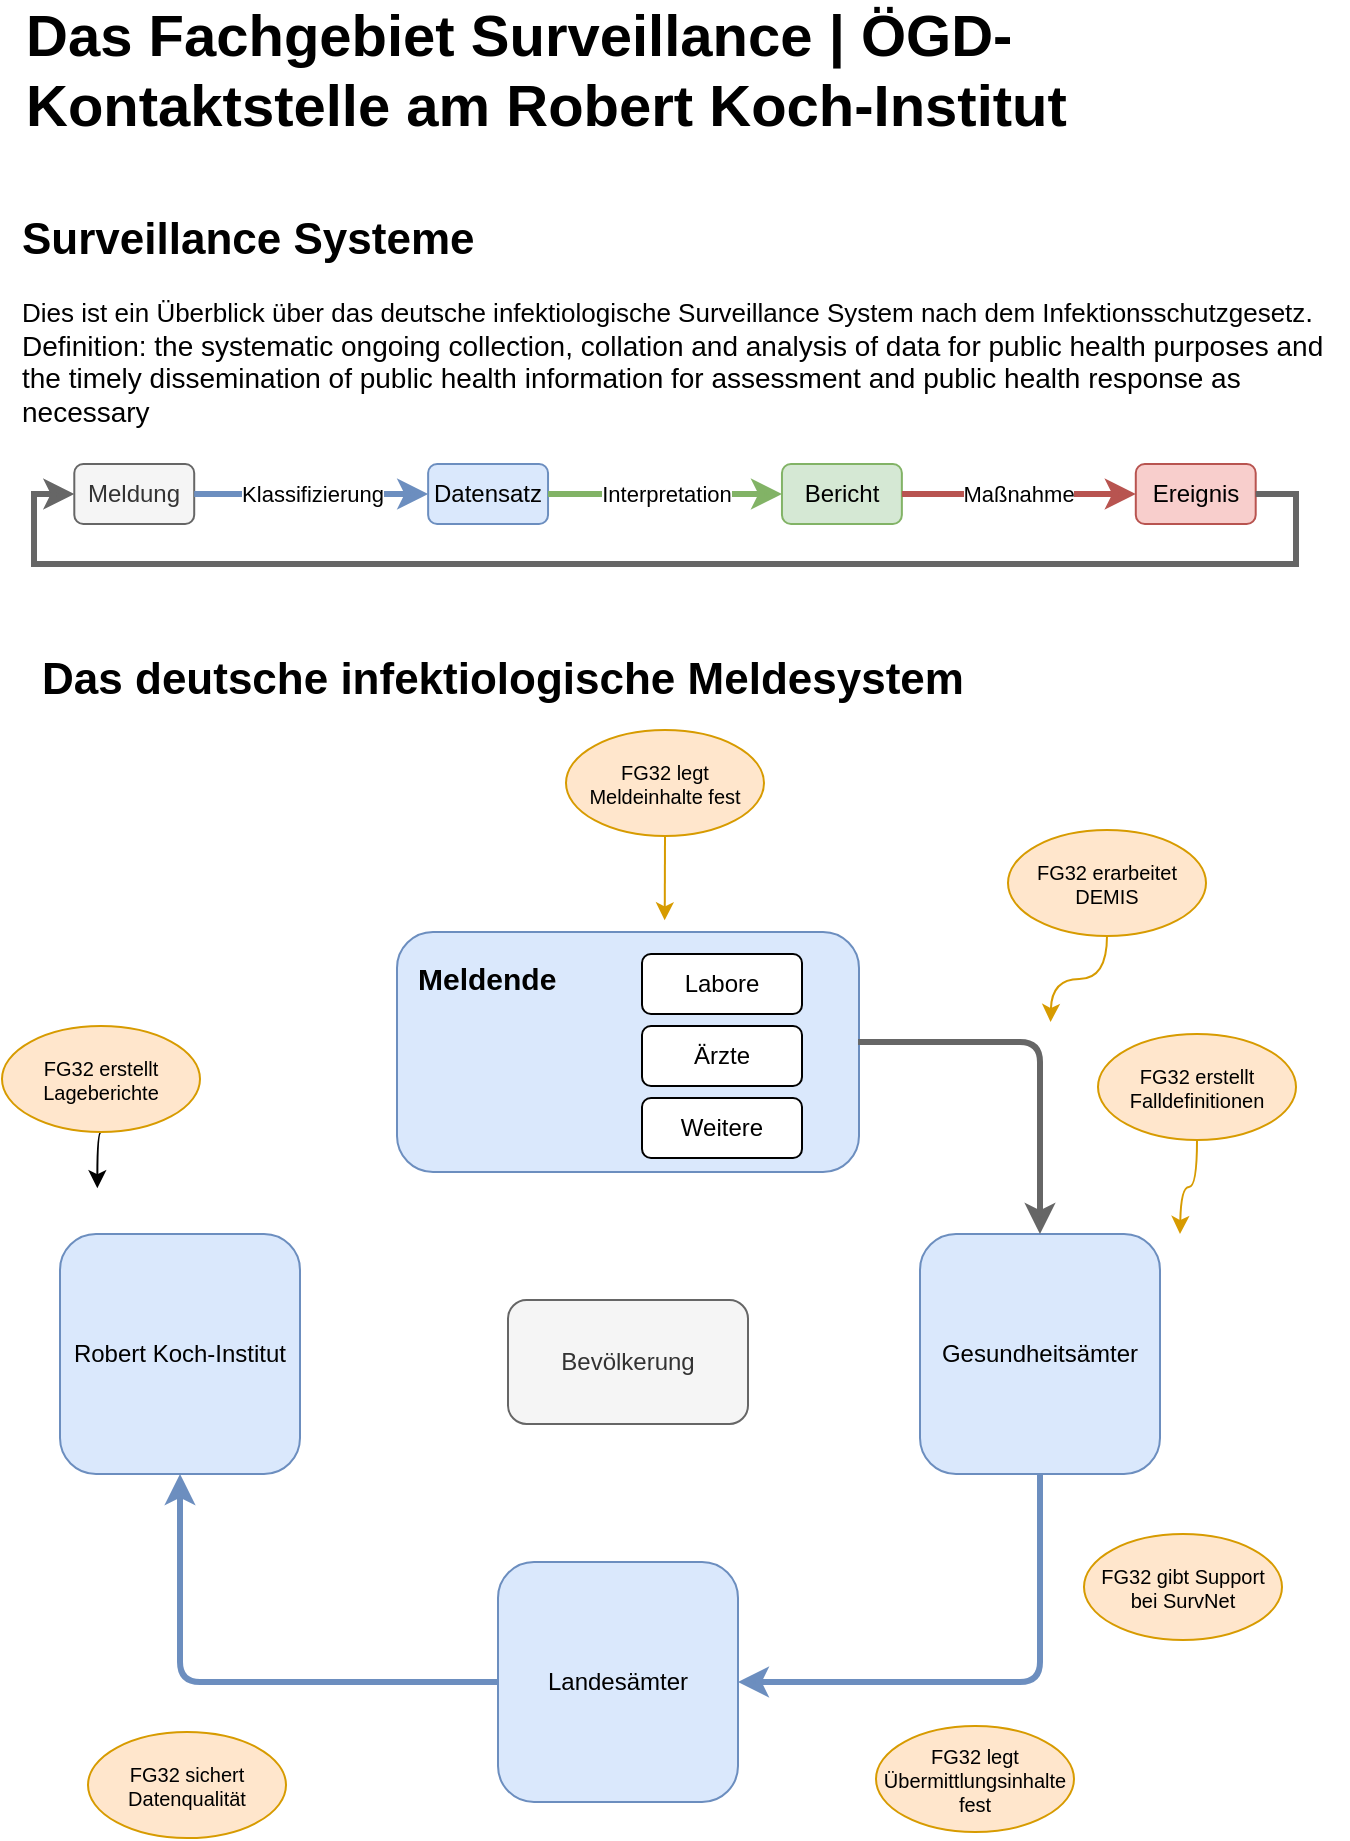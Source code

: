 <mxfile version="20.0.4" type="github">
  <diagram id="PCdTuPednkusaLk7QfRH" name="Page-1">
    <mxGraphModel dx="4063" dy="2229" grid="0" gridSize="10" guides="1" tooltips="1" connect="1" arrows="1" fold="1" page="1" pageScale="1" pageWidth="827" pageHeight="1169" math="0" shadow="0">
      <root>
        <mxCell id="0" />
        <mxCell id="1" parent="0" />
        <mxCell id="kd0Iuf0_5TcYoFRnLQND-27" value="Meldende" style="rounded=1;whiteSpace=wrap;html=1;fillColor=#dae8fc;strokeColor=#6c8ebf;align=left;spacing=10;verticalAlign=top;fontStyle=1;fontSize=15;" parent="1" vertex="1">
          <mxGeometry x="262.5" y="527" width="231" height="120" as="geometry" />
        </mxCell>
        <mxCell id="kd0Iuf0_5TcYoFRnLQND-2" value="Labore" style="rounded=1;whiteSpace=wrap;html=1;" parent="1" vertex="1">
          <mxGeometry x="385" y="538" width="80" height="30" as="geometry" />
        </mxCell>
        <mxCell id="kd0Iuf0_5TcYoFRnLQND-3" value="Ärzte" style="rounded=1;whiteSpace=wrap;html=1;" parent="1" vertex="1">
          <mxGeometry x="385" y="574" width="80" height="30" as="geometry" />
        </mxCell>
        <mxCell id="kd0Iuf0_5TcYoFRnLQND-7" value="Gesundheitsämter" style="rounded=1;whiteSpace=wrap;html=1;fillColor=#dae8fc;strokeColor=#6c8ebf;" parent="1" vertex="1">
          <mxGeometry x="524" y="678" width="120" height="120" as="geometry" />
        </mxCell>
        <mxCell id="kd0Iuf0_5TcYoFRnLQND-8" value="Landesämter" style="rounded=1;whiteSpace=wrap;html=1;fillColor=#dae8fc;strokeColor=#6c8ebf;" parent="1" vertex="1">
          <mxGeometry x="313" y="842" width="120" height="120" as="geometry" />
        </mxCell>
        <mxCell id="kd0Iuf0_5TcYoFRnLQND-9" value="Robert Koch-Institut" style="rounded=1;whiteSpace=wrap;html=1;fillColor=#dae8fc;strokeColor=#6c8ebf;" parent="1" vertex="1">
          <mxGeometry x="94" y="678" width="120" height="120" as="geometry" />
        </mxCell>
        <mxCell id="kd0Iuf0_5TcYoFRnLQND-10" value="" style="edgeStyle=orthogonalEdgeStyle;rounded=1;orthogonalLoop=1;jettySize=auto;html=1;exitX=0.5;exitY=1;exitDx=0;exitDy=0;entryX=1;entryY=0.5;entryDx=0;entryDy=0;strokeWidth=3;fillColor=#dae8fc;strokeColor=#6c8ebf;" parent="1" source="kd0Iuf0_5TcYoFRnLQND-7" target="kd0Iuf0_5TcYoFRnLQND-8" edge="1">
          <mxGeometry relative="1" as="geometry">
            <mxPoint x="388.0" y="637.034" as="sourcePoint" />
            <mxPoint x="528.0" y="672" as="targetPoint" />
          </mxGeometry>
        </mxCell>
        <mxCell id="kd0Iuf0_5TcYoFRnLQND-11" value="" style="edgeStyle=orthogonalEdgeStyle;rounded=1;orthogonalLoop=1;jettySize=auto;html=1;exitX=0;exitY=0.5;exitDx=0;exitDy=0;entryX=0.5;entryY=1;entryDx=0;entryDy=0;fillColor=#dae8fc;strokeColor=#6c8ebf;strokeWidth=3;" parent="1" source="kd0Iuf0_5TcYoFRnLQND-8" target="kd0Iuf0_5TcYoFRnLQND-9" edge="1">
          <mxGeometry relative="1" as="geometry">
            <mxPoint x="628" y="812" as="sourcePoint" />
            <mxPoint x="452" y="992" as="targetPoint" />
          </mxGeometry>
        </mxCell>
        <mxCell id="kd0Iuf0_5TcYoFRnLQND-13" value="Weitere " style="rounded=1;whiteSpace=wrap;html=1;" parent="1" vertex="1">
          <mxGeometry x="385" y="610" width="80" height="30" as="geometry" />
        </mxCell>
        <mxCell id="kd0Iuf0_5TcYoFRnLQND-14" value="" style="edgeStyle=orthogonalEdgeStyle;rounded=1;orthogonalLoop=1;jettySize=auto;html=1;entryX=0.5;entryY=0;entryDx=0;entryDy=0;fillColor=#f5f5f5;strokeColor=#666666;strokeWidth=3;exitX=0.998;exitY=0.458;exitDx=0;exitDy=0;exitPerimeter=0;" parent="1" source="kd0Iuf0_5TcYoFRnLQND-27" target="kd0Iuf0_5TcYoFRnLQND-7" edge="1">
          <mxGeometry relative="1" as="geometry">
            <mxPoint x="590" y="584" as="sourcePoint" />
            <mxPoint x="637" y="852" as="targetPoint" />
          </mxGeometry>
        </mxCell>
        <mxCell id="kd0Iuf0_5TcYoFRnLQND-17" value="Bevölkerung" style="rounded=1;whiteSpace=wrap;html=1;fillColor=#f5f5f5;strokeColor=#666666;fontColor=#333333;" parent="1" vertex="1">
          <mxGeometry x="318" y="711" width="120" height="62" as="geometry" />
        </mxCell>
        <mxCell id="kd0Iuf0_5TcYoFRnLQND-22" value="&lt;h1 style=&quot;font-size: 22px&quot;&gt;Surveillance Systeme&lt;br&gt;&lt;/h1&gt;&lt;p style=&quot;font-size: 13px;&quot;&gt;Dies ist ein Überblick über das deutsche infektiologische Surveillance System nach dem Infektionsschutzgesetz&lt;font style=&quot;font-size: 14px;&quot;&gt;. Definition: the systematic ongoing collection, collation and analysis of data for public health purposes and the timely dissemination of public health information for assessment and public health response as necessary&lt;/font&gt;&lt;/p&gt;" style="text;html=1;strokeColor=none;fillColor=none;spacing=5;spacingTop=-20;whiteSpace=wrap;overflow=hidden;rounded=0;fontSize=22;" parent="1" vertex="1">
          <mxGeometry x="70" y="163" width="668" height="184" as="geometry" />
        </mxCell>
        <mxCell id="fZpmpn9y3ByHib3t7wht-16" style="edgeStyle=orthogonalEdgeStyle;curved=1;orthogonalLoop=1;jettySize=auto;html=1;exitX=0.5;exitY=1;exitDx=0;exitDy=0;fontSize=10;endArrow=classic;endFill=1;strokeWidth=1;fillColor=#ffe6cc;strokeColor=#d79b00;" edge="1" parent="1" source="fZpmpn9y3ByHib3t7wht-14">
          <mxGeometry relative="1" as="geometry">
            <mxPoint x="654" y="678" as="targetPoint" />
          </mxGeometry>
        </mxCell>
        <mxCell id="fZpmpn9y3ByHib3t7wht-14" value="FG32 erstellt Falldefinitionen" style="ellipse;whiteSpace=wrap;html=1;fontSize=10;fillColor=#ffe6cc;strokeColor=#d79b00;" vertex="1" parent="1">
          <mxGeometry x="613" y="578" width="99" height="53" as="geometry" />
        </mxCell>
        <mxCell id="fZpmpn9y3ByHib3t7wht-17" value="" style="group" vertex="1" connectable="0" parent="1">
          <mxGeometry x="81" y="293" width="631" height="50" as="geometry" />
        </mxCell>
        <mxCell id="fZpmpn9y3ByHib3t7wht-2" value="Meldung" style="rounded=1;whiteSpace=wrap;html=1;fillColor=#f5f5f5;fontColor=#333333;strokeColor=#666666;" vertex="1" parent="fZpmpn9y3ByHib3t7wht-17">
          <mxGeometry x="20.149" width="59.955" height="30" as="geometry" />
        </mxCell>
        <mxCell id="fZpmpn9y3ByHib3t7wht-3" value="Datensatz" style="rounded=1;whiteSpace=wrap;html=1;fillColor=#dae8fc;strokeColor=#6c8ebf;" vertex="1" parent="fZpmpn9y3ByHib3t7wht-17">
          <mxGeometry x="197.065" width="59.955" height="30" as="geometry" />
        </mxCell>
        <mxCell id="fZpmpn9y3ByHib3t7wht-6" value="&lt;div&gt;Klassifizierung&lt;/div&gt;" style="edgeStyle=orthogonalEdgeStyle;rounded=0;orthogonalLoop=1;jettySize=auto;html=1;exitX=1;exitY=0.5;exitDx=0;exitDy=0;entryX=0;entryY=0.5;entryDx=0;entryDy=0;fillColor=#dae8fc;strokeColor=#6c8ebf;strokeWidth=3;" edge="1" parent="fZpmpn9y3ByHib3t7wht-17" source="fZpmpn9y3ByHib3t7wht-2" target="fZpmpn9y3ByHib3t7wht-3">
          <mxGeometry relative="1" as="geometry" />
        </mxCell>
        <mxCell id="fZpmpn9y3ByHib3t7wht-4" value="Bericht" style="rounded=1;whiteSpace=wrap;html=1;fillColor=#d5e8d4;strokeColor=#82b366;" vertex="1" parent="fZpmpn9y3ByHib3t7wht-17">
          <mxGeometry x="373.981" width="59.955" height="30" as="geometry" />
        </mxCell>
        <mxCell id="fZpmpn9y3ByHib3t7wht-7" value="Interpretation" style="edgeStyle=orthogonalEdgeStyle;rounded=0;orthogonalLoop=1;jettySize=auto;html=1;exitX=1;exitY=0.5;exitDx=0;exitDy=0;fillColor=#d5e8d4;strokeColor=#82b366;strokeWidth=3;" edge="1" parent="fZpmpn9y3ByHib3t7wht-17" source="fZpmpn9y3ByHib3t7wht-3" target="fZpmpn9y3ByHib3t7wht-4">
          <mxGeometry relative="1" as="geometry" />
        </mxCell>
        <mxCell id="fZpmpn9y3ByHib3t7wht-5" value="Ereignis" style="rounded=1;whiteSpace=wrap;html=1;fillColor=#f8cecc;strokeColor=#b85450;" vertex="1" parent="fZpmpn9y3ByHib3t7wht-17">
          <mxGeometry x="550.896" width="59.955" height="30" as="geometry" />
        </mxCell>
        <mxCell id="fZpmpn9y3ByHib3t7wht-8" value="Maßnahme" style="edgeStyle=orthogonalEdgeStyle;rounded=0;orthogonalLoop=1;jettySize=auto;html=1;exitX=1;exitY=0.5;exitDx=0;exitDy=0;entryX=0;entryY=0.5;entryDx=0;entryDy=0;fillColor=#f8cecc;strokeColor=#b85450;strokeWidth=3;" edge="1" parent="fZpmpn9y3ByHib3t7wht-17" source="fZpmpn9y3ByHib3t7wht-4" target="fZpmpn9y3ByHib3t7wht-5">
          <mxGeometry relative="1" as="geometry" />
        </mxCell>
        <mxCell id="fZpmpn9y3ByHib3t7wht-12" value="" style="edgeStyle=orthogonalEdgeStyle;rounded=0;orthogonalLoop=1;jettySize=auto;html=1;exitX=1;exitY=0.5;exitDx=0;exitDy=0;entryX=0;entryY=0.5;entryDx=0;entryDy=0;fontSize=13;endArrow=classic;endFill=1;strokeWidth=3;fillColor=#f5f5f5;strokeColor=#666666;" edge="1" parent="fZpmpn9y3ByHib3t7wht-17" source="fZpmpn9y3ByHib3t7wht-5" target="fZpmpn9y3ByHib3t7wht-2">
          <mxGeometry relative="1" as="geometry">
            <mxPoint x="610.851" y="15" as="sourcePoint" />
            <mxPoint x="20.149" y="15" as="targetPoint" />
            <Array as="points">
              <mxPoint x="631" y="15" />
              <mxPoint x="631" y="50" />
              <mxPoint y="50" />
              <mxPoint y="15" />
            </Array>
          </mxGeometry>
        </mxCell>
        <mxCell id="fZpmpn9y3ByHib3t7wht-19" style="edgeStyle=orthogonalEdgeStyle;curved=1;orthogonalLoop=1;jettySize=auto;html=1;exitX=0.5;exitY=1;exitDx=0;exitDy=0;fontSize=14;endArrow=classic;endFill=1;strokeWidth=1;fillColor=#ffe6cc;strokeColor=#d79b00;" edge="1" parent="1" source="fZpmpn9y3ByHib3t7wht-18">
          <mxGeometry relative="1" as="geometry">
            <mxPoint x="589.286" y="572" as="targetPoint" />
          </mxGeometry>
        </mxCell>
        <mxCell id="fZpmpn9y3ByHib3t7wht-18" value="FG32 erarbeitet DEMIS" style="ellipse;whiteSpace=wrap;html=1;fontSize=10;fillColor=#ffe6cc;strokeColor=#d79b00;" vertex="1" parent="1">
          <mxGeometry x="568" y="476" width="99" height="53" as="geometry" />
        </mxCell>
        <mxCell id="fZpmpn9y3ByHib3t7wht-21" style="edgeStyle=orthogonalEdgeStyle;curved=1;orthogonalLoop=1;jettySize=auto;html=1;exitX=0.5;exitY=1;exitDx=0;exitDy=0;fontSize=14;endArrow=classic;endFill=1;strokeWidth=1;fillColor=#ffe6cc;strokeColor=#d79b00;" edge="1" parent="1" source="fZpmpn9y3ByHib3t7wht-20">
          <mxGeometry relative="1" as="geometry">
            <mxPoint x="396.333" y="521.167" as="targetPoint" />
          </mxGeometry>
        </mxCell>
        <mxCell id="fZpmpn9y3ByHib3t7wht-20" value="FG32 legt Meldeinhalte fest" style="ellipse;whiteSpace=wrap;html=1;fontSize=10;fillColor=#ffe6cc;strokeColor=#d79b00;" vertex="1" parent="1">
          <mxGeometry x="347" y="426" width="99" height="53" as="geometry" />
        </mxCell>
        <mxCell id="fZpmpn9y3ByHib3t7wht-25" style="edgeStyle=orthogonalEdgeStyle;curved=1;orthogonalLoop=1;jettySize=auto;html=1;exitX=0.5;exitY=1;exitDx=0;exitDy=0;fontSize=14;endArrow=classic;endFill=1;strokeWidth=1;" edge="1" parent="1" source="fZpmpn9y3ByHib3t7wht-22">
          <mxGeometry relative="1" as="geometry">
            <mxPoint x="112.667" y="655.095" as="targetPoint" />
          </mxGeometry>
        </mxCell>
        <mxCell id="fZpmpn9y3ByHib3t7wht-22" value="FG32 erstellt Lageberichte" style="ellipse;whiteSpace=wrap;html=1;fontSize=10;fillColor=#ffe6cc;strokeColor=#d79b00;" vertex="1" parent="1">
          <mxGeometry x="65" y="574" width="99" height="53" as="geometry" />
        </mxCell>
        <mxCell id="fZpmpn9y3ByHib3t7wht-23" value="FG32 legt Übermittlungsinhalte fest" style="ellipse;whiteSpace=wrap;html=1;fontSize=10;fillColor=#ffe6cc;strokeColor=#d79b00;" vertex="1" parent="1">
          <mxGeometry x="502" y="924" width="99" height="53" as="geometry" />
        </mxCell>
        <mxCell id="fZpmpn9y3ByHib3t7wht-24" value="FG32 gibt Support bei SurvNet" style="ellipse;whiteSpace=wrap;html=1;fontSize=10;fillColor=#ffe6cc;strokeColor=#d79b00;" vertex="1" parent="1">
          <mxGeometry x="606" y="828" width="99" height="53" as="geometry" />
        </mxCell>
        <mxCell id="fZpmpn9y3ByHib3t7wht-26" value="FG32 sichert Datenqualität" style="ellipse;whiteSpace=wrap;html=1;fontSize=10;fillColor=#ffe6cc;strokeColor=#d79b00;" vertex="1" parent="1">
          <mxGeometry x="108" y="927" width="99" height="53" as="geometry" />
        </mxCell>
        <mxCell id="fZpmpn9y3ByHib3t7wht-27" value="Das deutsche infektiologische Meldesystem" style="text;html=1;strokeColor=none;fillColor=none;align=center;verticalAlign=middle;whiteSpace=wrap;rounded=0;fontSize=22;fontStyle=1" vertex="1" parent="1">
          <mxGeometry x="68" y="386" width="495" height="30" as="geometry" />
        </mxCell>
        <mxCell id="fZpmpn9y3ByHib3t7wht-28" value="Das Fachgebiet Surveillance | ÖGD-Kontaktstelle am Robert Koch-Institut" style="text;html=1;strokeColor=none;fillColor=none;align=left;verticalAlign=middle;whiteSpace=wrap;rounded=0;fontSize=29;fontStyle=1" vertex="1" parent="1">
          <mxGeometry x="75" y="81" width="651" height="30" as="geometry" />
        </mxCell>
        <mxCell id="fZpmpn9y3ByHib3t7wht-30" style="edgeStyle=orthogonalEdgeStyle;curved=1;orthogonalLoop=1;jettySize=auto;html=1;exitX=0.5;exitY=1;exitDx=0;exitDy=0;fontSize=29;endArrow=classic;endFill=1;strokeWidth=1;" edge="1" parent="1" source="fZpmpn9y3ByHib3t7wht-28" target="fZpmpn9y3ByHib3t7wht-28">
          <mxGeometry relative="1" as="geometry" />
        </mxCell>
      </root>
    </mxGraphModel>
  </diagram>
</mxfile>
